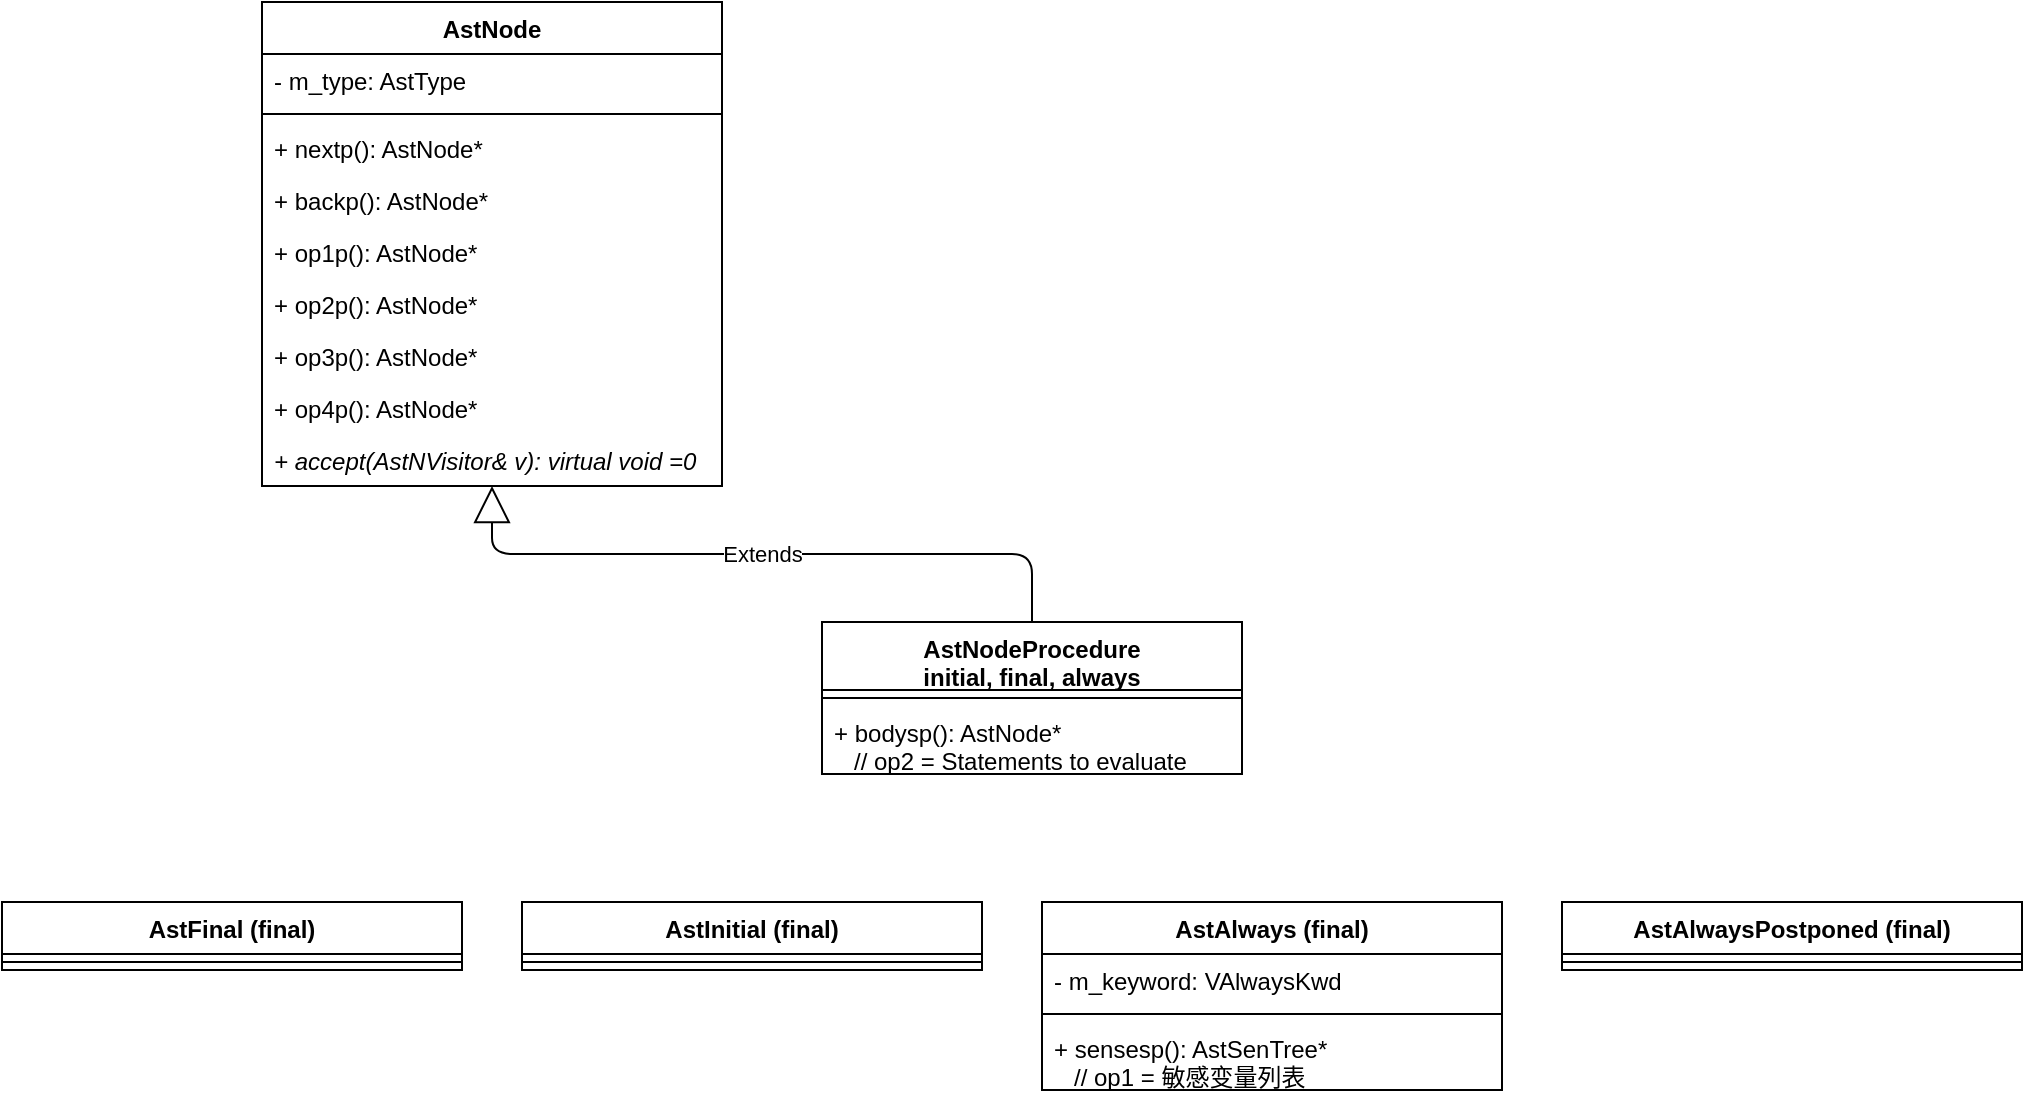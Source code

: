 <mxfile version="14.7.6" type="github">
  <diagram id="9aObbopk2_8K__T5wmWl" name="第 1 页">
    <mxGraphModel dx="981" dy="526" grid="1" gridSize="10" guides="1" tooltips="1" connect="1" arrows="1" fold="1" page="1" pageScale="1" pageWidth="1169" pageHeight="827" math="0" shadow="0">
      <root>
        <mxCell id="0" />
        <mxCell id="1" parent="0" />
        <mxCell id="9GE_UGxLUQj9FeQWPnDA-1" value="AstNode" style="swimlane;fontStyle=1;align=center;verticalAlign=top;childLayout=stackLayout;horizontal=1;startSize=26;horizontalStack=0;resizeParent=1;resizeParentMax=0;resizeLast=0;collapsible=1;marginBottom=0;" vertex="1" parent="1">
          <mxGeometry x="170" y="10" width="230" height="242" as="geometry" />
        </mxCell>
        <mxCell id="9GE_UGxLUQj9FeQWPnDA-16" value="- m_type: AstType" style="text;strokeColor=none;fillColor=none;align=left;verticalAlign=top;spacingLeft=4;spacingRight=4;overflow=hidden;rotatable=0;points=[[0,0.5],[1,0.5]];portConstraint=eastwest;" vertex="1" parent="9GE_UGxLUQj9FeQWPnDA-1">
          <mxGeometry y="26" width="230" height="26" as="geometry" />
        </mxCell>
        <mxCell id="9GE_UGxLUQj9FeQWPnDA-2" value="" style="line;strokeWidth=1;fillColor=none;align=left;verticalAlign=middle;spacingTop=-1;spacingLeft=3;spacingRight=3;rotatable=0;labelPosition=right;points=[];portConstraint=eastwest;" vertex="1" parent="9GE_UGxLUQj9FeQWPnDA-1">
          <mxGeometry y="52" width="230" height="8" as="geometry" />
        </mxCell>
        <mxCell id="9GE_UGxLUQj9FeQWPnDA-3" value="+ nextp(): AstNode*" style="text;strokeColor=none;fillColor=none;align=left;verticalAlign=top;spacingLeft=4;spacingRight=4;overflow=hidden;rotatable=0;points=[[0,0.5],[1,0.5]];portConstraint=eastwest;" vertex="1" parent="9GE_UGxLUQj9FeQWPnDA-1">
          <mxGeometry y="60" width="230" height="26" as="geometry" />
        </mxCell>
        <mxCell id="9GE_UGxLUQj9FeQWPnDA-4" value="+ backp(): AstNode*" style="text;strokeColor=none;fillColor=none;align=left;verticalAlign=top;spacingLeft=4;spacingRight=4;overflow=hidden;rotatable=0;points=[[0,0.5],[1,0.5]];portConstraint=eastwest;" vertex="1" parent="9GE_UGxLUQj9FeQWPnDA-1">
          <mxGeometry y="86" width="230" height="26" as="geometry" />
        </mxCell>
        <mxCell id="9GE_UGxLUQj9FeQWPnDA-5" value="+ op1p(): AstNode*" style="text;strokeColor=none;fillColor=none;align=left;verticalAlign=top;spacingLeft=4;spacingRight=4;overflow=hidden;rotatable=0;points=[[0,0.5],[1,0.5]];portConstraint=eastwest;" vertex="1" parent="9GE_UGxLUQj9FeQWPnDA-1">
          <mxGeometry y="112" width="230" height="26" as="geometry" />
        </mxCell>
        <mxCell id="9GE_UGxLUQj9FeQWPnDA-6" value="+ op2p(): AstNode*" style="text;strokeColor=none;fillColor=none;align=left;verticalAlign=top;spacingLeft=4;spacingRight=4;overflow=hidden;rotatable=0;points=[[0,0.5],[1,0.5]];portConstraint=eastwest;" vertex="1" parent="9GE_UGxLUQj9FeQWPnDA-1">
          <mxGeometry y="138" width="230" height="26" as="geometry" />
        </mxCell>
        <mxCell id="9GE_UGxLUQj9FeQWPnDA-7" value="+ op3p(): AstNode*" style="text;strokeColor=none;fillColor=none;align=left;verticalAlign=top;spacingLeft=4;spacingRight=4;overflow=hidden;rotatable=0;points=[[0,0.5],[1,0.5]];portConstraint=eastwest;" vertex="1" parent="9GE_UGxLUQj9FeQWPnDA-1">
          <mxGeometry y="164" width="230" height="26" as="geometry" />
        </mxCell>
        <mxCell id="9GE_UGxLUQj9FeQWPnDA-8" value="+ op4p(): AstNode*" style="text;strokeColor=none;fillColor=none;align=left;verticalAlign=top;spacingLeft=4;spacingRight=4;overflow=hidden;rotatable=0;points=[[0,0.5],[1,0.5]];portConstraint=eastwest;" vertex="1" parent="9GE_UGxLUQj9FeQWPnDA-1">
          <mxGeometry y="190" width="230" height="26" as="geometry" />
        </mxCell>
        <mxCell id="9GE_UGxLUQj9FeQWPnDA-9" value="+ accept(AstNVisitor&amp; v): virtual void =0" style="text;strokeColor=none;fillColor=none;align=left;verticalAlign=top;spacingLeft=4;spacingRight=4;overflow=hidden;rotatable=0;points=[[0,0.5],[1,0.5]];portConstraint=eastwest;fontStyle=2" vertex="1" parent="9GE_UGxLUQj9FeQWPnDA-1">
          <mxGeometry y="216" width="230" height="26" as="geometry" />
        </mxCell>
        <mxCell id="9GE_UGxLUQj9FeQWPnDA-10" value="AstNodeProcedure&#xa;initial, final, always" style="swimlane;fontStyle=1;align=center;verticalAlign=top;childLayout=stackLayout;horizontal=1;startSize=34;horizontalStack=0;resizeParent=1;resizeParentMax=0;resizeLast=0;collapsible=1;marginBottom=0;" vertex="1" parent="1">
          <mxGeometry x="450" y="320" width="210" height="76" as="geometry" />
        </mxCell>
        <mxCell id="9GE_UGxLUQj9FeQWPnDA-13" value="" style="line;strokeWidth=1;fillColor=none;align=left;verticalAlign=middle;spacingTop=-1;spacingLeft=3;spacingRight=3;rotatable=0;labelPosition=right;points=[];portConstraint=eastwest;" vertex="1" parent="9GE_UGxLUQj9FeQWPnDA-10">
          <mxGeometry y="34" width="210" height="8" as="geometry" />
        </mxCell>
        <mxCell id="9GE_UGxLUQj9FeQWPnDA-14" value="+ bodysp(): AstNode*&#xa;   // op2 = Statements to evaluate" style="text;strokeColor=none;fillColor=none;align=left;verticalAlign=top;spacingLeft=4;spacingRight=4;overflow=hidden;rotatable=0;points=[[0,0.5],[1,0.5]];portConstraint=eastwest;" vertex="1" parent="9GE_UGxLUQj9FeQWPnDA-10">
          <mxGeometry y="42" width="210" height="34" as="geometry" />
        </mxCell>
        <mxCell id="9GE_UGxLUQj9FeQWPnDA-15" value="Extends" style="endArrow=block;endSize=16;endFill=0;html=1;edgeStyle=orthogonalEdgeStyle;exitX=0.5;exitY=0;exitDx=0;exitDy=0;" edge="1" parent="1" source="9GE_UGxLUQj9FeQWPnDA-10" target="9GE_UGxLUQj9FeQWPnDA-1">
          <mxGeometry width="160" relative="1" as="geometry">
            <mxPoint x="1115.0" y="796" as="sourcePoint" />
            <mxPoint x="1285.0" y="666.0" as="targetPoint" />
          </mxGeometry>
        </mxCell>
        <mxCell id="9GE_UGxLUQj9FeQWPnDA-23" value="AstFinal (final)" style="swimlane;fontStyle=1;align=center;verticalAlign=top;childLayout=stackLayout;horizontal=1;startSize=26;horizontalStack=0;resizeParent=1;resizeParentMax=0;resizeLast=0;collapsible=1;marginBottom=0;" vertex="1" parent="1">
          <mxGeometry x="40" y="460" width="230" height="34" as="geometry" />
        </mxCell>
        <mxCell id="9GE_UGxLUQj9FeQWPnDA-25" value="" style="line;strokeWidth=1;fillColor=none;align=left;verticalAlign=middle;spacingTop=-1;spacingLeft=3;spacingRight=3;rotatable=0;labelPosition=right;points=[];portConstraint=eastwest;" vertex="1" parent="9GE_UGxLUQj9FeQWPnDA-23">
          <mxGeometry y="26" width="230" height="8" as="geometry" />
        </mxCell>
        <mxCell id="9GE_UGxLUQj9FeQWPnDA-33" value="AstInitial (final)" style="swimlane;fontStyle=1;align=center;verticalAlign=top;childLayout=stackLayout;horizontal=1;startSize=26;horizontalStack=0;resizeParent=1;resizeParentMax=0;resizeLast=0;collapsible=1;marginBottom=0;" vertex="1" parent="1">
          <mxGeometry x="300" y="460" width="230" height="34" as="geometry" />
        </mxCell>
        <mxCell id="9GE_UGxLUQj9FeQWPnDA-34" value="" style="line;strokeWidth=1;fillColor=none;align=left;verticalAlign=middle;spacingTop=-1;spacingLeft=3;spacingRight=3;rotatable=0;labelPosition=right;points=[];portConstraint=eastwest;" vertex="1" parent="9GE_UGxLUQj9FeQWPnDA-33">
          <mxGeometry y="26" width="230" height="8" as="geometry" />
        </mxCell>
        <mxCell id="9GE_UGxLUQj9FeQWPnDA-35" value="AstAlways (final)" style="swimlane;fontStyle=1;align=center;verticalAlign=top;childLayout=stackLayout;horizontal=1;startSize=26;horizontalStack=0;resizeParent=1;resizeParentMax=0;resizeLast=0;collapsible=1;marginBottom=0;" vertex="1" parent="1">
          <mxGeometry x="560" y="460" width="230" height="94" as="geometry" />
        </mxCell>
        <mxCell id="9GE_UGxLUQj9FeQWPnDA-40" value="- m_keyword: VAlwaysKwd" style="text;strokeColor=none;fillColor=none;align=left;verticalAlign=top;spacingLeft=4;spacingRight=4;overflow=hidden;rotatable=0;points=[[0,0.5],[1,0.5]];portConstraint=eastwest;" vertex="1" parent="9GE_UGxLUQj9FeQWPnDA-35">
          <mxGeometry y="26" width="230" height="26" as="geometry" />
        </mxCell>
        <mxCell id="9GE_UGxLUQj9FeQWPnDA-36" value="" style="line;strokeWidth=1;fillColor=none;align=left;verticalAlign=middle;spacingTop=-1;spacingLeft=3;spacingRight=3;rotatable=0;labelPosition=right;points=[];portConstraint=eastwest;" vertex="1" parent="9GE_UGxLUQj9FeQWPnDA-35">
          <mxGeometry y="52" width="230" height="8" as="geometry" />
        </mxCell>
        <mxCell id="9GE_UGxLUQj9FeQWPnDA-41" value="+ sensesp(): AstSenTree*&#xa;   // op1 = 敏感变量列表" style="text;strokeColor=none;fillColor=none;align=left;verticalAlign=top;spacingLeft=4;spacingRight=4;overflow=hidden;rotatable=0;points=[[0,0.5],[1,0.5]];portConstraint=eastwest;" vertex="1" parent="9GE_UGxLUQj9FeQWPnDA-35">
          <mxGeometry y="60" width="230" height="34" as="geometry" />
        </mxCell>
        <mxCell id="9GE_UGxLUQj9FeQWPnDA-37" value="AstAlwaysPostponed (final)" style="swimlane;fontStyle=1;align=center;verticalAlign=top;childLayout=stackLayout;horizontal=1;startSize=26;horizontalStack=0;resizeParent=1;resizeParentMax=0;resizeLast=0;collapsible=1;marginBottom=0;" vertex="1" parent="1">
          <mxGeometry x="820" y="460" width="230" height="34" as="geometry" />
        </mxCell>
        <mxCell id="9GE_UGxLUQj9FeQWPnDA-38" value="" style="line;strokeWidth=1;fillColor=none;align=left;verticalAlign=middle;spacingTop=-1;spacingLeft=3;spacingRight=3;rotatable=0;labelPosition=right;points=[];portConstraint=eastwest;" vertex="1" parent="9GE_UGxLUQj9FeQWPnDA-37">
          <mxGeometry y="26" width="230" height="8" as="geometry" />
        </mxCell>
      </root>
    </mxGraphModel>
  </diagram>
</mxfile>
